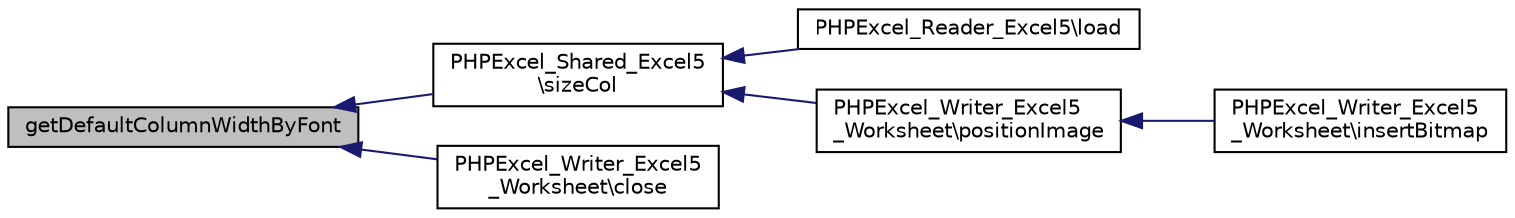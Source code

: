 digraph "getDefaultColumnWidthByFont"
{
  edge [fontname="Helvetica",fontsize="10",labelfontname="Helvetica",labelfontsize="10"];
  node [fontname="Helvetica",fontsize="10",shape=record];
  rankdir="LR";
  Node26 [label="getDefaultColumnWidthByFont",height=0.2,width=0.4,color="black", fillcolor="grey75", style="filled", fontcolor="black"];
  Node26 -> Node27 [dir="back",color="midnightblue",fontsize="10",style="solid",fontname="Helvetica"];
  Node27 [label="PHPExcel_Shared_Excel5\l\\sizeCol",height=0.2,width=0.4,color="black", fillcolor="white", style="filled",URL="$class_p_h_p_excel___shared___excel5.html#aa895208bc3d79044c3f48434d105484a"];
  Node27 -> Node28 [dir="back",color="midnightblue",fontsize="10",style="solid",fontname="Helvetica"];
  Node28 [label="PHPExcel_Reader_Excel5\\load",height=0.2,width=0.4,color="black", fillcolor="white", style="filled",URL="$class_p_h_p_excel___reader___excel5.html#a138b94503ca4c44b510190c29d4f16fe"];
  Node27 -> Node29 [dir="back",color="midnightblue",fontsize="10",style="solid",fontname="Helvetica"];
  Node29 [label="PHPExcel_Writer_Excel5\l_Worksheet\\positionImage",height=0.2,width=0.4,color="black", fillcolor="white", style="filled",URL="$class_p_h_p_excel___writer___excel5___worksheet.html#aafac3fd0b5a1f03de888741119506ab9"];
  Node29 -> Node30 [dir="back",color="midnightblue",fontsize="10",style="solid",fontname="Helvetica"];
  Node30 [label="PHPExcel_Writer_Excel5\l_Worksheet\\insertBitmap",height=0.2,width=0.4,color="black", fillcolor="white", style="filled",URL="$class_p_h_p_excel___writer___excel5___worksheet.html#a4c47849fa53830375c3c3282138682b9"];
  Node26 -> Node31 [dir="back",color="midnightblue",fontsize="10",style="solid",fontname="Helvetica"];
  Node31 [label="PHPExcel_Writer_Excel5\l_Worksheet\\close",height=0.2,width=0.4,color="black", fillcolor="white", style="filled",URL="$class_p_h_p_excel___writer___excel5___worksheet.html#aa69c8bf1f1dcf4e72552efff1fe3e87e"];
}
